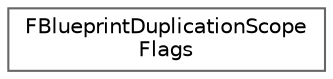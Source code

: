 digraph "Graphical Class Hierarchy"
{
 // INTERACTIVE_SVG=YES
 // LATEX_PDF_SIZE
  bgcolor="transparent";
  edge [fontname=Helvetica,fontsize=10,labelfontname=Helvetica,labelfontsize=10];
  node [fontname=Helvetica,fontsize=10,shape=box,height=0.2,width=0.4];
  rankdir="LR";
  Node0 [id="Node000000",label="FBlueprintDuplicationScope\lFlags",height=0.2,width=0.4,color="grey40", fillcolor="white", style="filled",URL="$db/d19/structFBlueprintDuplicationScopeFlags.html",tooltip=" "];
}
